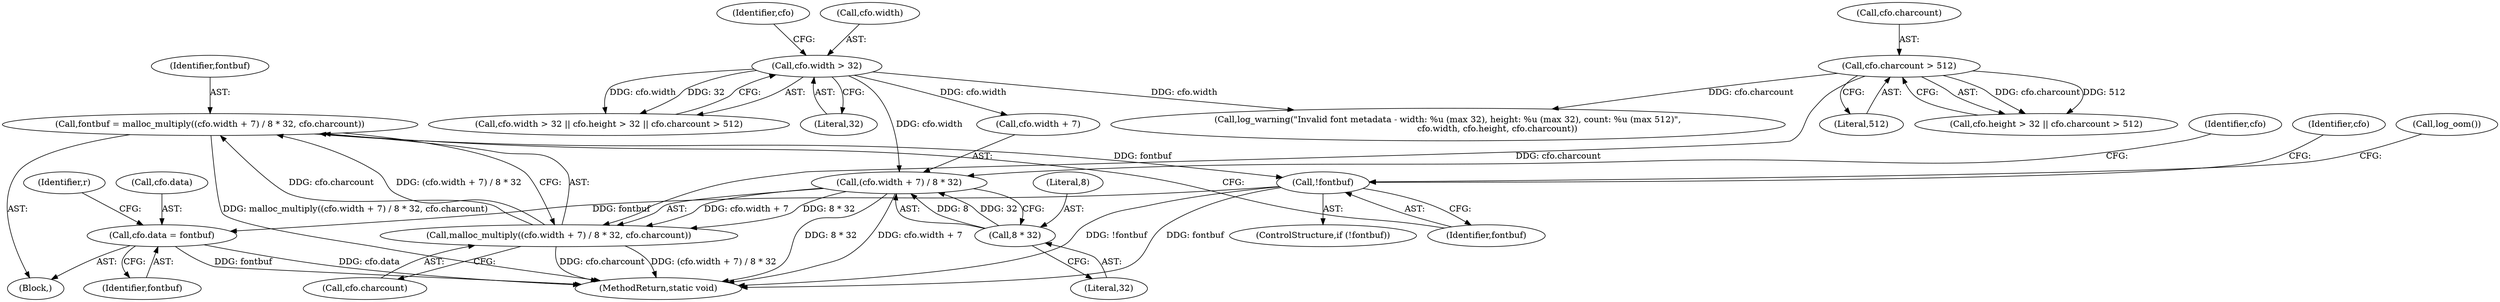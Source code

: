 digraph "0_systemd_9725f1a10f80f5e0ae7d9b60547458622aeb322f_1@API" {
"1000178" [label="(Call,fontbuf = malloc_multiply((cfo.width + 7) / 8 * 32, cfo.charcount))"];
"1000180" [label="(Call,malloc_multiply((cfo.width + 7) / 8 * 32, cfo.charcount))"];
"1000181" [label="(Call,(cfo.width + 7) / 8 * 32)"];
"1000149" [label="(Call,cfo.width > 32)"];
"1000187" [label="(Call,8 * 32)"];
"1000160" [label="(Call,cfo.charcount > 512)"];
"1000194" [label="(Call,!fontbuf)"];
"1000199" [label="(Call,cfo.data = fontbuf)"];
"1000150" [label="(Call,cfo.width)"];
"1000149" [label="(Call,cfo.width > 32)"];
"1000201" [label="(Identifier,cfo)"];
"1000160" [label="(Call,cfo.charcount > 512)"];
"1000153" [label="(Literal,32)"];
"1000193" [label="(ControlStructure,if (!fontbuf))"];
"1000165" [label="(Call,log_warning(\"Invalid font metadata - width: %u (max 32), height: %u (max 32), count: %u (max 512)\",\n                                    cfo.width, cfo.height, cfo.charcount))"];
"1000164" [label="(Literal,512)"];
"1000197" [label="(Call,log_oom())"];
"1000180" [label="(Call,malloc_multiply((cfo.width + 7) / 8 * 32, cfo.charcount))"];
"1000189" [label="(Literal,32)"];
"1000177" [label="(Block,)"];
"1000178" [label="(Call,fontbuf = malloc_multiply((cfo.width + 7) / 8 * 32, cfo.charcount))"];
"1000195" [label="(Identifier,fontbuf)"];
"1000194" [label="(Call,!fontbuf)"];
"1000157" [label="(Identifier,cfo)"];
"1000182" [label="(Call,cfo.width + 7)"];
"1000161" [label="(Call,cfo.charcount)"];
"1000190" [label="(Call,cfo.charcount)"];
"1000191" [label="(Identifier,cfo)"];
"1000188" [label="(Literal,8)"];
"1000187" [label="(Call,8 * 32)"];
"1000148" [label="(Call,cfo.width > 32 || cfo.height > 32 || cfo.charcount > 512)"];
"1000200" [label="(Call,cfo.data)"];
"1000179" [label="(Identifier,fontbuf)"];
"1000199" [label="(Call,cfo.data = fontbuf)"];
"1000154" [label="(Call,cfo.height > 32 || cfo.charcount > 512)"];
"1000205" [label="(Identifier,r)"];
"1000203" [label="(Identifier,fontbuf)"];
"1000181" [label="(Call,(cfo.width + 7) / 8 * 32)"];
"1000399" [label="(MethodReturn,static void)"];
"1000178" -> "1000177"  [label="AST: "];
"1000178" -> "1000180"  [label="CFG: "];
"1000179" -> "1000178"  [label="AST: "];
"1000180" -> "1000178"  [label="AST: "];
"1000195" -> "1000178"  [label="CFG: "];
"1000178" -> "1000399"  [label="DDG: malloc_multiply((cfo.width + 7) / 8 * 32, cfo.charcount)"];
"1000180" -> "1000178"  [label="DDG: (cfo.width + 7) / 8 * 32"];
"1000180" -> "1000178"  [label="DDG: cfo.charcount"];
"1000178" -> "1000194"  [label="DDG: fontbuf"];
"1000180" -> "1000190"  [label="CFG: "];
"1000181" -> "1000180"  [label="AST: "];
"1000190" -> "1000180"  [label="AST: "];
"1000180" -> "1000399"  [label="DDG: cfo.charcount"];
"1000180" -> "1000399"  [label="DDG: (cfo.width + 7) / 8 * 32"];
"1000181" -> "1000180"  [label="DDG: cfo.width + 7"];
"1000181" -> "1000180"  [label="DDG: 8 * 32"];
"1000160" -> "1000180"  [label="DDG: cfo.charcount"];
"1000181" -> "1000187"  [label="CFG: "];
"1000182" -> "1000181"  [label="AST: "];
"1000187" -> "1000181"  [label="AST: "];
"1000191" -> "1000181"  [label="CFG: "];
"1000181" -> "1000399"  [label="DDG: cfo.width + 7"];
"1000181" -> "1000399"  [label="DDG: 8 * 32"];
"1000149" -> "1000181"  [label="DDG: cfo.width"];
"1000187" -> "1000181"  [label="DDG: 8"];
"1000187" -> "1000181"  [label="DDG: 32"];
"1000149" -> "1000148"  [label="AST: "];
"1000149" -> "1000153"  [label="CFG: "];
"1000150" -> "1000149"  [label="AST: "];
"1000153" -> "1000149"  [label="AST: "];
"1000157" -> "1000149"  [label="CFG: "];
"1000148" -> "1000149"  [label="CFG: "];
"1000149" -> "1000148"  [label="DDG: cfo.width"];
"1000149" -> "1000148"  [label="DDG: 32"];
"1000149" -> "1000165"  [label="DDG: cfo.width"];
"1000149" -> "1000182"  [label="DDG: cfo.width"];
"1000187" -> "1000189"  [label="CFG: "];
"1000188" -> "1000187"  [label="AST: "];
"1000189" -> "1000187"  [label="AST: "];
"1000160" -> "1000154"  [label="AST: "];
"1000160" -> "1000164"  [label="CFG: "];
"1000161" -> "1000160"  [label="AST: "];
"1000164" -> "1000160"  [label="AST: "];
"1000154" -> "1000160"  [label="CFG: "];
"1000160" -> "1000154"  [label="DDG: cfo.charcount"];
"1000160" -> "1000154"  [label="DDG: 512"];
"1000160" -> "1000165"  [label="DDG: cfo.charcount"];
"1000194" -> "1000193"  [label="AST: "];
"1000194" -> "1000195"  [label="CFG: "];
"1000195" -> "1000194"  [label="AST: "];
"1000197" -> "1000194"  [label="CFG: "];
"1000201" -> "1000194"  [label="CFG: "];
"1000194" -> "1000399"  [label="DDG: !fontbuf"];
"1000194" -> "1000399"  [label="DDG: fontbuf"];
"1000194" -> "1000199"  [label="DDG: fontbuf"];
"1000199" -> "1000177"  [label="AST: "];
"1000199" -> "1000203"  [label="CFG: "];
"1000200" -> "1000199"  [label="AST: "];
"1000203" -> "1000199"  [label="AST: "];
"1000205" -> "1000199"  [label="CFG: "];
"1000199" -> "1000399"  [label="DDG: cfo.data"];
"1000199" -> "1000399"  [label="DDG: fontbuf"];
}
